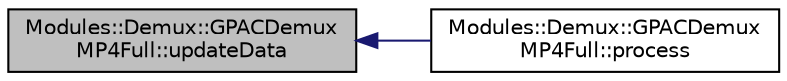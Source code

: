digraph "Modules::Demux::GPACDemuxMP4Full::updateData"
{
 // INTERACTIVE_SVG=YES
  edge [fontname="Helvetica",fontsize="10",labelfontname="Helvetica",labelfontsize="10"];
  node [fontname="Helvetica",fontsize="10",shape=record];
  rankdir="LR";
  Node1 [label="Modules::Demux::GPACDemux\lMP4Full::updateData",height=0.2,width=0.4,color="black", fillcolor="grey75", style="filled", fontcolor="black"];
  Node1 -> Node2 [dir="back",color="midnightblue",fontsize="10",style="solid",fontname="Helvetica"];
  Node2 [label="Modules::Demux::GPACDemux\lMP4Full::process",height=0.2,width=0.4,color="black", fillcolor="white", style="filled",URL="$class_modules_1_1_demux_1_1_g_p_a_c_demux_m_p4_full.html#a68d3175185eea1a6d7b0b257c0c69cc4"];
}
